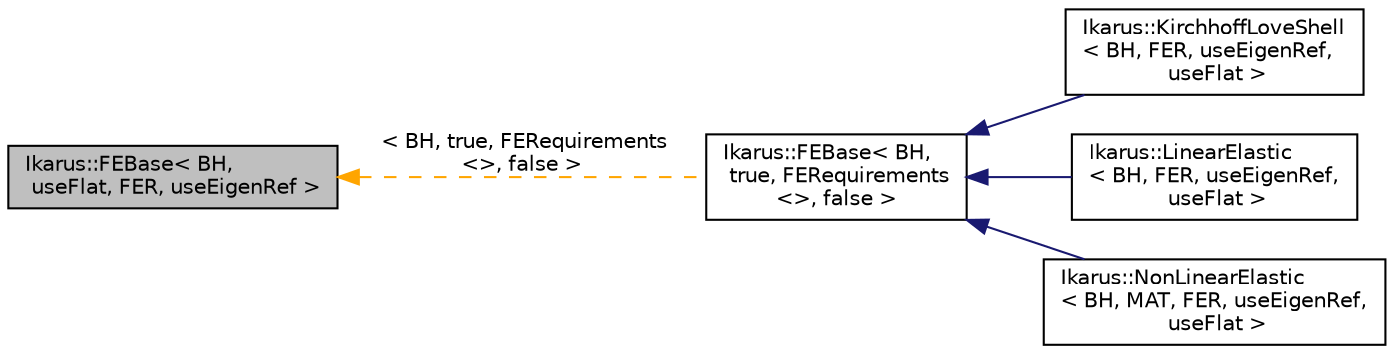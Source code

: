 digraph "Ikarus::FEBase&lt; BH, useFlat, FER, useEigenRef &gt;"
{
 // LATEX_PDF_SIZE
  edge [fontname="Helvetica",fontsize="10",labelfontname="Helvetica",labelfontsize="10"];
  node [fontname="Helvetica",fontsize="10",shape=record];
  rankdir="LR";
  Node1 [label="Ikarus::FEBase\< BH,\l useFlat, FER, useEigenRef \>",height=0.2,width=0.4,color="black", fillcolor="grey75", style="filled", fontcolor="black",tooltip="FEBase class is a base class for all finite elements."];
  Node1 -> Node2 [dir="back",color="orange",fontsize="10",style="dashed",label=" \< BH, true, FERequirements\l\<\>, false \>" ,fontname="Helvetica"];
  Node2 [label="Ikarus::FEBase\< BH,\l true, FERequirements\l\<\>, false \>",height=0.2,width=0.4,color="black", fillcolor="white", style="filled",URL="$a01232.html",tooltip=" "];
  Node2 -> Node3 [dir="back",color="midnightblue",fontsize="10",style="solid",fontname="Helvetica"];
  Node3 [label="Ikarus::KirchhoffLoveShell\l\< BH, FER, useEigenRef,\l useFlat \>",height=0.2,width=0.4,color="black", fillcolor="white", style="filled",URL="$a01320.html",tooltip="Kirchhoff-Love shell finite element class."];
  Node2 -> Node4 [dir="back",color="midnightblue",fontsize="10",style="solid",fontname="Helvetica"];
  Node4 [label="Ikarus::LinearElastic\l\< BH, FER, useEigenRef,\l useFlat \>",height=0.2,width=0.4,color="black", fillcolor="white", style="filled",URL="$a01328.html",tooltip="LinearElastic class represents a linear elastic finite element."];
  Node2 -> Node5 [dir="back",color="midnightblue",fontsize="10",style="solid",fontname="Helvetica"];
  Node5 [label="Ikarus::NonLinearElastic\l\< BH, MAT, FER, useEigenRef,\l useFlat \>",height=0.2,width=0.4,color="black", fillcolor="white", style="filled",URL="$a01368.html",tooltip="NonLinearElastic class represents a non-linear elastic finite element."];
}
